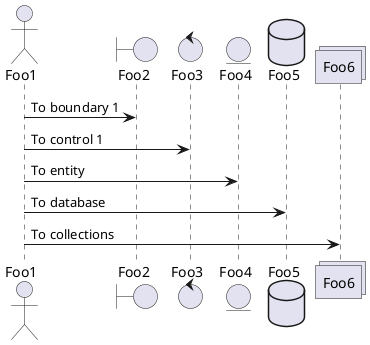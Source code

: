 @startuml
actor Foo1
boundary Foo2
control Foo3
entity Foo4
database Foo5
collections Foo6
Foo1 -> Foo2 : To boundary 1
Foo1 -> Foo3 : To control 1
Foo1 -> Foo4 : To entity
Foo1 -> Foo5 : To database
Foo1 -> Foo6 : To collections
@enduml
